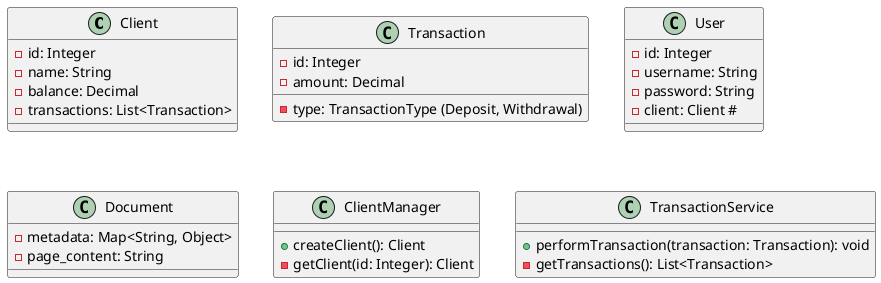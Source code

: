 @startuml
class Client {
    - id: Integer
    - name: String
    - balance: Decimal
    - transactions: List<Transaction>
}

class Transaction {
    - id: Integer
    - type: TransactionType (Deposit, Withdrawal)
    - amount: Decimal
}

class User {
    - id: Integer
    - username: String
    - password: String
    - client: Client # 
}

class Document {
    - metadata: Map<String, Object>
    - page_content: String
}

class ClientManager {
    + createClient(): Client
    - getClient(id: Integer): Client
}

class TransactionService {
    + performTransaction(transaction: Transaction): void
    - getTransactions(): List<Transaction>
}

@enduml